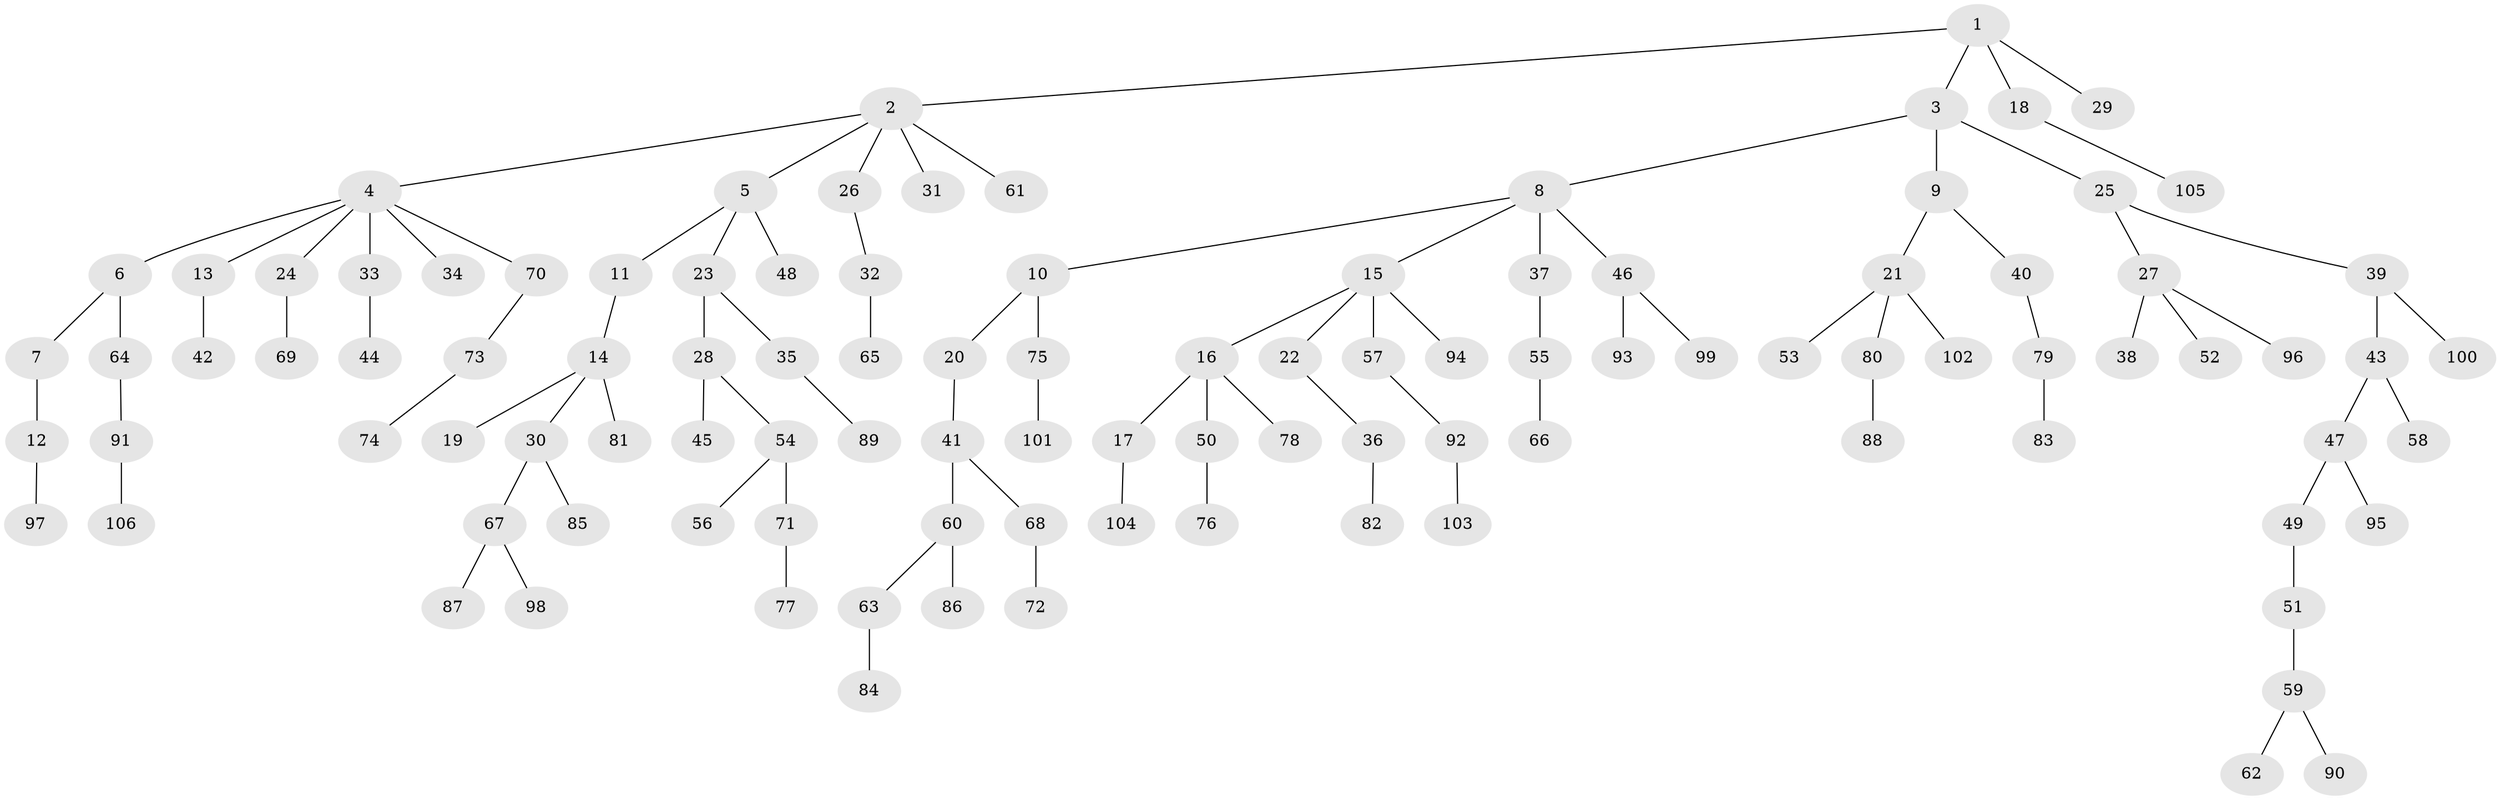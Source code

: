 // Generated by graph-tools (version 1.1) at 2025/02/03/09/25 03:02:30]
// undirected, 106 vertices, 105 edges
graph export_dot {
graph [start="1"]
  node [color=gray90,style=filled];
  1;
  2;
  3;
  4;
  5;
  6;
  7;
  8;
  9;
  10;
  11;
  12;
  13;
  14;
  15;
  16;
  17;
  18;
  19;
  20;
  21;
  22;
  23;
  24;
  25;
  26;
  27;
  28;
  29;
  30;
  31;
  32;
  33;
  34;
  35;
  36;
  37;
  38;
  39;
  40;
  41;
  42;
  43;
  44;
  45;
  46;
  47;
  48;
  49;
  50;
  51;
  52;
  53;
  54;
  55;
  56;
  57;
  58;
  59;
  60;
  61;
  62;
  63;
  64;
  65;
  66;
  67;
  68;
  69;
  70;
  71;
  72;
  73;
  74;
  75;
  76;
  77;
  78;
  79;
  80;
  81;
  82;
  83;
  84;
  85;
  86;
  87;
  88;
  89;
  90;
  91;
  92;
  93;
  94;
  95;
  96;
  97;
  98;
  99;
  100;
  101;
  102;
  103;
  104;
  105;
  106;
  1 -- 2;
  1 -- 3;
  1 -- 18;
  1 -- 29;
  2 -- 4;
  2 -- 5;
  2 -- 26;
  2 -- 31;
  2 -- 61;
  3 -- 8;
  3 -- 9;
  3 -- 25;
  4 -- 6;
  4 -- 13;
  4 -- 24;
  4 -- 33;
  4 -- 34;
  4 -- 70;
  5 -- 11;
  5 -- 23;
  5 -- 48;
  6 -- 7;
  6 -- 64;
  7 -- 12;
  8 -- 10;
  8 -- 15;
  8 -- 37;
  8 -- 46;
  9 -- 21;
  9 -- 40;
  10 -- 20;
  10 -- 75;
  11 -- 14;
  12 -- 97;
  13 -- 42;
  14 -- 19;
  14 -- 30;
  14 -- 81;
  15 -- 16;
  15 -- 22;
  15 -- 57;
  15 -- 94;
  16 -- 17;
  16 -- 50;
  16 -- 78;
  17 -- 104;
  18 -- 105;
  20 -- 41;
  21 -- 53;
  21 -- 80;
  21 -- 102;
  22 -- 36;
  23 -- 28;
  23 -- 35;
  24 -- 69;
  25 -- 27;
  25 -- 39;
  26 -- 32;
  27 -- 38;
  27 -- 52;
  27 -- 96;
  28 -- 45;
  28 -- 54;
  30 -- 67;
  30 -- 85;
  32 -- 65;
  33 -- 44;
  35 -- 89;
  36 -- 82;
  37 -- 55;
  39 -- 43;
  39 -- 100;
  40 -- 79;
  41 -- 60;
  41 -- 68;
  43 -- 47;
  43 -- 58;
  46 -- 93;
  46 -- 99;
  47 -- 49;
  47 -- 95;
  49 -- 51;
  50 -- 76;
  51 -- 59;
  54 -- 56;
  54 -- 71;
  55 -- 66;
  57 -- 92;
  59 -- 62;
  59 -- 90;
  60 -- 63;
  60 -- 86;
  63 -- 84;
  64 -- 91;
  67 -- 87;
  67 -- 98;
  68 -- 72;
  70 -- 73;
  71 -- 77;
  73 -- 74;
  75 -- 101;
  79 -- 83;
  80 -- 88;
  91 -- 106;
  92 -- 103;
}
